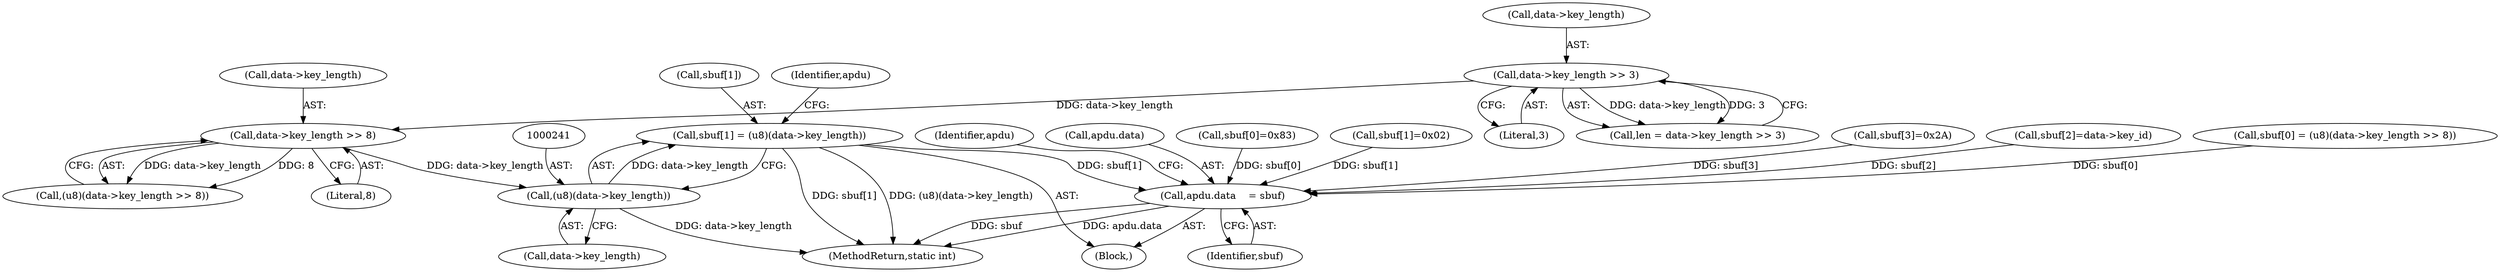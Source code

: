 digraph "0_OpenSC_8fe377e93b4b56060e5bbfb6f3142ceaeca744fa_5@array" {
"1000236" [label="(Call,sbuf[1] = (u8)(data->key_length))"];
"1000240" [label="(Call,(u8)(data->key_length))"];
"1000231" [label="(Call,data->key_length >> 8)"];
"1000112" [label="(Call,data->key_length >> 3)"];
"1000245" [label="(Call,apdu.data    = sbuf)"];
"1000246" [label="(Call,apdu.data)"];
"1000110" [label="(Call,len = data->key_length >> 3)"];
"1000236" [label="(Call,sbuf[1] = (u8)(data->key_length))"];
"1000116" [label="(Literal,3)"];
"1000237" [label="(Call,sbuf[1])"];
"1000113" [label="(Call,data->key_length)"];
"1000231" [label="(Call,data->key_length >> 8)"];
"1000139" [label="(Call,sbuf[0]=0x83)"];
"1000112" [label="(Call,data->key_length >> 3)"];
"1000249" [label="(Identifier,sbuf)"];
"1000240" [label="(Call,(u8)(data->key_length))"];
"1000444" [label="(MethodReturn,static int)"];
"1000144" [label="(Call,sbuf[1]=0x02)"];
"1000156" [label="(Call,sbuf[3]=0x2A)"];
"1000149" [label="(Call,sbuf[2]=data->key_id)"];
"1000242" [label="(Call,data->key_length)"];
"1000235" [label="(Literal,8)"];
"1000245" [label="(Call,apdu.data    = sbuf)"];
"1000247" [label="(Identifier,apdu)"];
"1000225" [label="(Call,sbuf[0] = (u8)(data->key_length >> 8))"];
"1000107" [label="(Block,)"];
"1000229" [label="(Call,(u8)(data->key_length >> 8))"];
"1000232" [label="(Call,data->key_length)"];
"1000252" [label="(Identifier,apdu)"];
"1000236" -> "1000107"  [label="AST: "];
"1000236" -> "1000240"  [label="CFG: "];
"1000237" -> "1000236"  [label="AST: "];
"1000240" -> "1000236"  [label="AST: "];
"1000247" -> "1000236"  [label="CFG: "];
"1000236" -> "1000444"  [label="DDG: sbuf[1]"];
"1000236" -> "1000444"  [label="DDG: (u8)(data->key_length)"];
"1000240" -> "1000236"  [label="DDG: data->key_length"];
"1000236" -> "1000245"  [label="DDG: sbuf[1]"];
"1000240" -> "1000242"  [label="CFG: "];
"1000241" -> "1000240"  [label="AST: "];
"1000242" -> "1000240"  [label="AST: "];
"1000240" -> "1000444"  [label="DDG: data->key_length"];
"1000231" -> "1000240"  [label="DDG: data->key_length"];
"1000231" -> "1000229"  [label="AST: "];
"1000231" -> "1000235"  [label="CFG: "];
"1000232" -> "1000231"  [label="AST: "];
"1000235" -> "1000231"  [label="AST: "];
"1000229" -> "1000231"  [label="CFG: "];
"1000231" -> "1000229"  [label="DDG: data->key_length"];
"1000231" -> "1000229"  [label="DDG: 8"];
"1000112" -> "1000231"  [label="DDG: data->key_length"];
"1000112" -> "1000110"  [label="AST: "];
"1000112" -> "1000116"  [label="CFG: "];
"1000113" -> "1000112"  [label="AST: "];
"1000116" -> "1000112"  [label="AST: "];
"1000110" -> "1000112"  [label="CFG: "];
"1000112" -> "1000110"  [label="DDG: data->key_length"];
"1000112" -> "1000110"  [label="DDG: 3"];
"1000245" -> "1000107"  [label="AST: "];
"1000245" -> "1000249"  [label="CFG: "];
"1000246" -> "1000245"  [label="AST: "];
"1000249" -> "1000245"  [label="AST: "];
"1000252" -> "1000245"  [label="CFG: "];
"1000245" -> "1000444"  [label="DDG: apdu.data"];
"1000245" -> "1000444"  [label="DDG: sbuf"];
"1000156" -> "1000245"  [label="DDG: sbuf[3]"];
"1000225" -> "1000245"  [label="DDG: sbuf[0]"];
"1000149" -> "1000245"  [label="DDG: sbuf[2]"];
"1000139" -> "1000245"  [label="DDG: sbuf[0]"];
"1000144" -> "1000245"  [label="DDG: sbuf[1]"];
}
